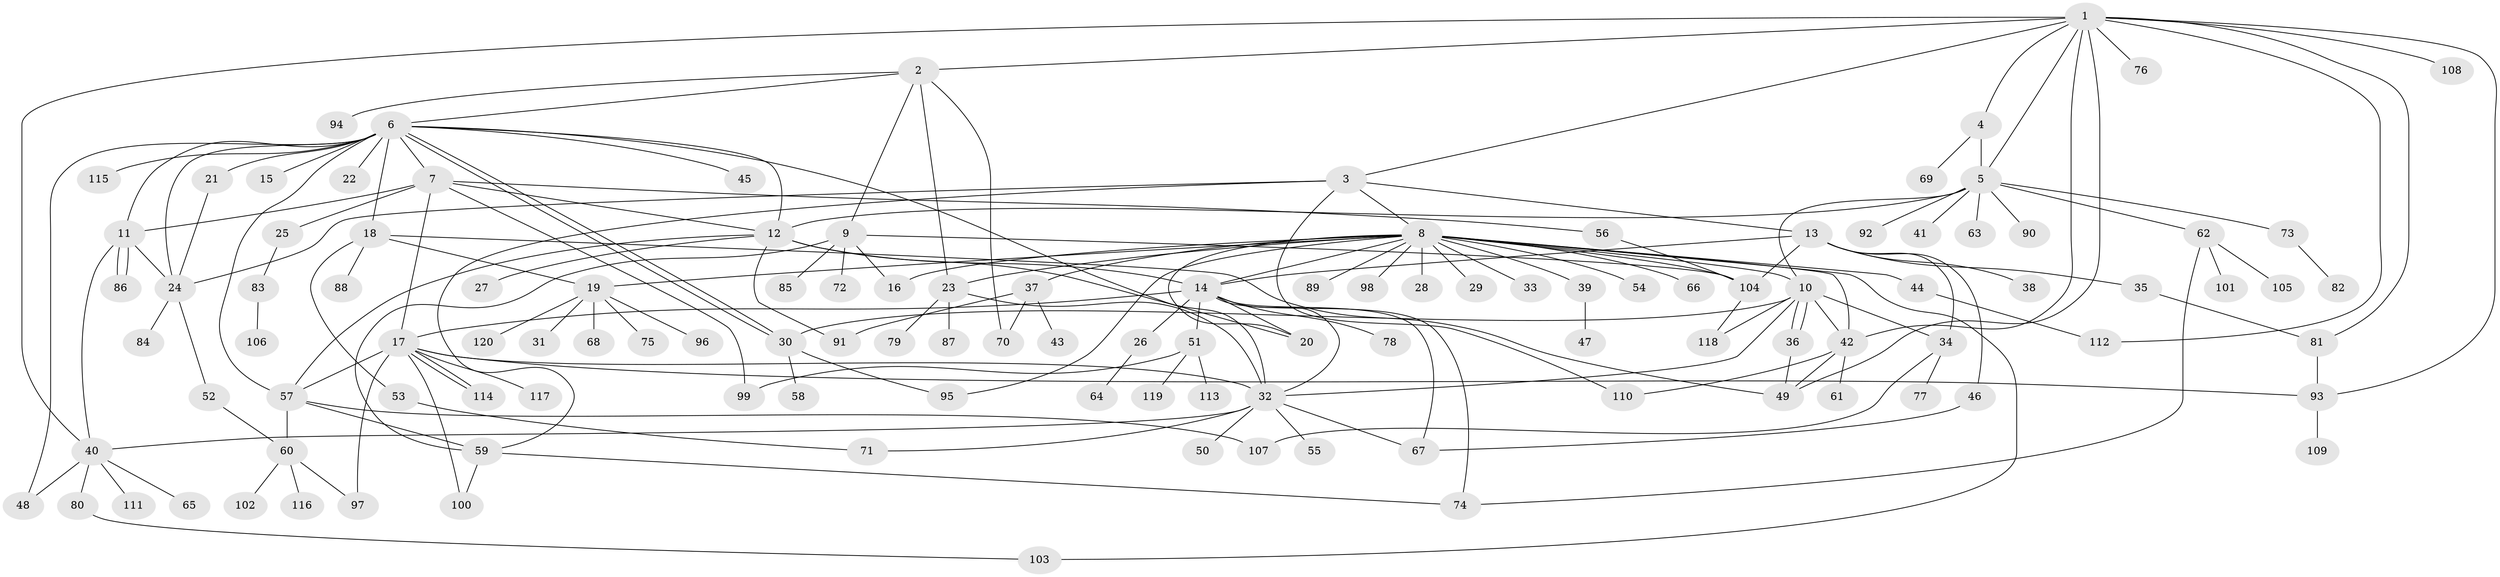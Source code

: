 // coarse degree distribution, {11: 0.011111111111111112, 10: 0.022222222222222223, 6: 0.044444444444444446, 3: 0.07777777777777778, 9: 0.022222222222222223, 18: 0.011111111111111112, 22: 0.011111111111111112, 8: 0.022222222222222223, 7: 0.011111111111111112, 1: 0.5, 2: 0.15555555555555556, 5: 0.07777777777777778, 13: 0.011111111111111112, 4: 0.022222222222222223}
// Generated by graph-tools (version 1.1) at 2025/51/02/27/25 19:51:54]
// undirected, 120 vertices, 180 edges
graph export_dot {
graph [start="1"]
  node [color=gray90,style=filled];
  1;
  2;
  3;
  4;
  5;
  6;
  7;
  8;
  9;
  10;
  11;
  12;
  13;
  14;
  15;
  16;
  17;
  18;
  19;
  20;
  21;
  22;
  23;
  24;
  25;
  26;
  27;
  28;
  29;
  30;
  31;
  32;
  33;
  34;
  35;
  36;
  37;
  38;
  39;
  40;
  41;
  42;
  43;
  44;
  45;
  46;
  47;
  48;
  49;
  50;
  51;
  52;
  53;
  54;
  55;
  56;
  57;
  58;
  59;
  60;
  61;
  62;
  63;
  64;
  65;
  66;
  67;
  68;
  69;
  70;
  71;
  72;
  73;
  74;
  75;
  76;
  77;
  78;
  79;
  80;
  81;
  82;
  83;
  84;
  85;
  86;
  87;
  88;
  89;
  90;
  91;
  92;
  93;
  94;
  95;
  96;
  97;
  98;
  99;
  100;
  101;
  102;
  103;
  104;
  105;
  106;
  107;
  108;
  109;
  110;
  111;
  112;
  113;
  114;
  115;
  116;
  117;
  118;
  119;
  120;
  1 -- 2;
  1 -- 3;
  1 -- 4;
  1 -- 5;
  1 -- 40;
  1 -- 42;
  1 -- 49;
  1 -- 76;
  1 -- 81;
  1 -- 93;
  1 -- 108;
  1 -- 112;
  2 -- 6;
  2 -- 9;
  2 -- 23;
  2 -- 70;
  2 -- 94;
  3 -- 8;
  3 -- 13;
  3 -- 24;
  3 -- 59;
  3 -- 110;
  4 -- 5;
  4 -- 69;
  5 -- 10;
  5 -- 12;
  5 -- 41;
  5 -- 62;
  5 -- 63;
  5 -- 73;
  5 -- 90;
  5 -- 92;
  6 -- 7;
  6 -- 11;
  6 -- 12;
  6 -- 15;
  6 -- 18;
  6 -- 21;
  6 -- 22;
  6 -- 24;
  6 -- 30;
  6 -- 30;
  6 -- 32;
  6 -- 45;
  6 -- 48;
  6 -- 57;
  6 -- 115;
  7 -- 11;
  7 -- 12;
  7 -- 17;
  7 -- 25;
  7 -- 56;
  7 -- 99;
  8 -- 10;
  8 -- 14;
  8 -- 16;
  8 -- 19;
  8 -- 20;
  8 -- 23;
  8 -- 28;
  8 -- 29;
  8 -- 33;
  8 -- 37;
  8 -- 39;
  8 -- 42;
  8 -- 44;
  8 -- 54;
  8 -- 66;
  8 -- 89;
  8 -- 95;
  8 -- 98;
  8 -- 103;
  8 -- 104;
  9 -- 16;
  9 -- 59;
  9 -- 72;
  9 -- 85;
  9 -- 104;
  10 -- 30;
  10 -- 32;
  10 -- 34;
  10 -- 36;
  10 -- 36;
  10 -- 42;
  10 -- 118;
  11 -- 24;
  11 -- 40;
  11 -- 86;
  11 -- 86;
  12 -- 14;
  12 -- 20;
  12 -- 27;
  12 -- 57;
  12 -- 91;
  13 -- 14;
  13 -- 34;
  13 -- 35;
  13 -- 38;
  13 -- 46;
  13 -- 104;
  14 -- 17;
  14 -- 20;
  14 -- 26;
  14 -- 32;
  14 -- 51;
  14 -- 67;
  14 -- 74;
  14 -- 78;
  17 -- 32;
  17 -- 57;
  17 -- 93;
  17 -- 97;
  17 -- 100;
  17 -- 114;
  17 -- 114;
  17 -- 117;
  18 -- 19;
  18 -- 49;
  18 -- 53;
  18 -- 88;
  19 -- 31;
  19 -- 68;
  19 -- 75;
  19 -- 96;
  19 -- 120;
  21 -- 24;
  23 -- 32;
  23 -- 79;
  23 -- 87;
  24 -- 52;
  24 -- 84;
  25 -- 83;
  26 -- 64;
  30 -- 58;
  30 -- 95;
  32 -- 40;
  32 -- 50;
  32 -- 55;
  32 -- 67;
  32 -- 71;
  34 -- 77;
  34 -- 107;
  35 -- 81;
  36 -- 49;
  37 -- 43;
  37 -- 70;
  37 -- 91;
  39 -- 47;
  40 -- 48;
  40 -- 65;
  40 -- 80;
  40 -- 111;
  42 -- 49;
  42 -- 61;
  42 -- 110;
  44 -- 112;
  46 -- 67;
  51 -- 99;
  51 -- 113;
  51 -- 119;
  52 -- 60;
  53 -- 71;
  56 -- 104;
  57 -- 59;
  57 -- 60;
  57 -- 107;
  59 -- 74;
  59 -- 100;
  60 -- 97;
  60 -- 102;
  60 -- 116;
  62 -- 74;
  62 -- 101;
  62 -- 105;
  73 -- 82;
  80 -- 103;
  81 -- 93;
  83 -- 106;
  93 -- 109;
  104 -- 118;
}
